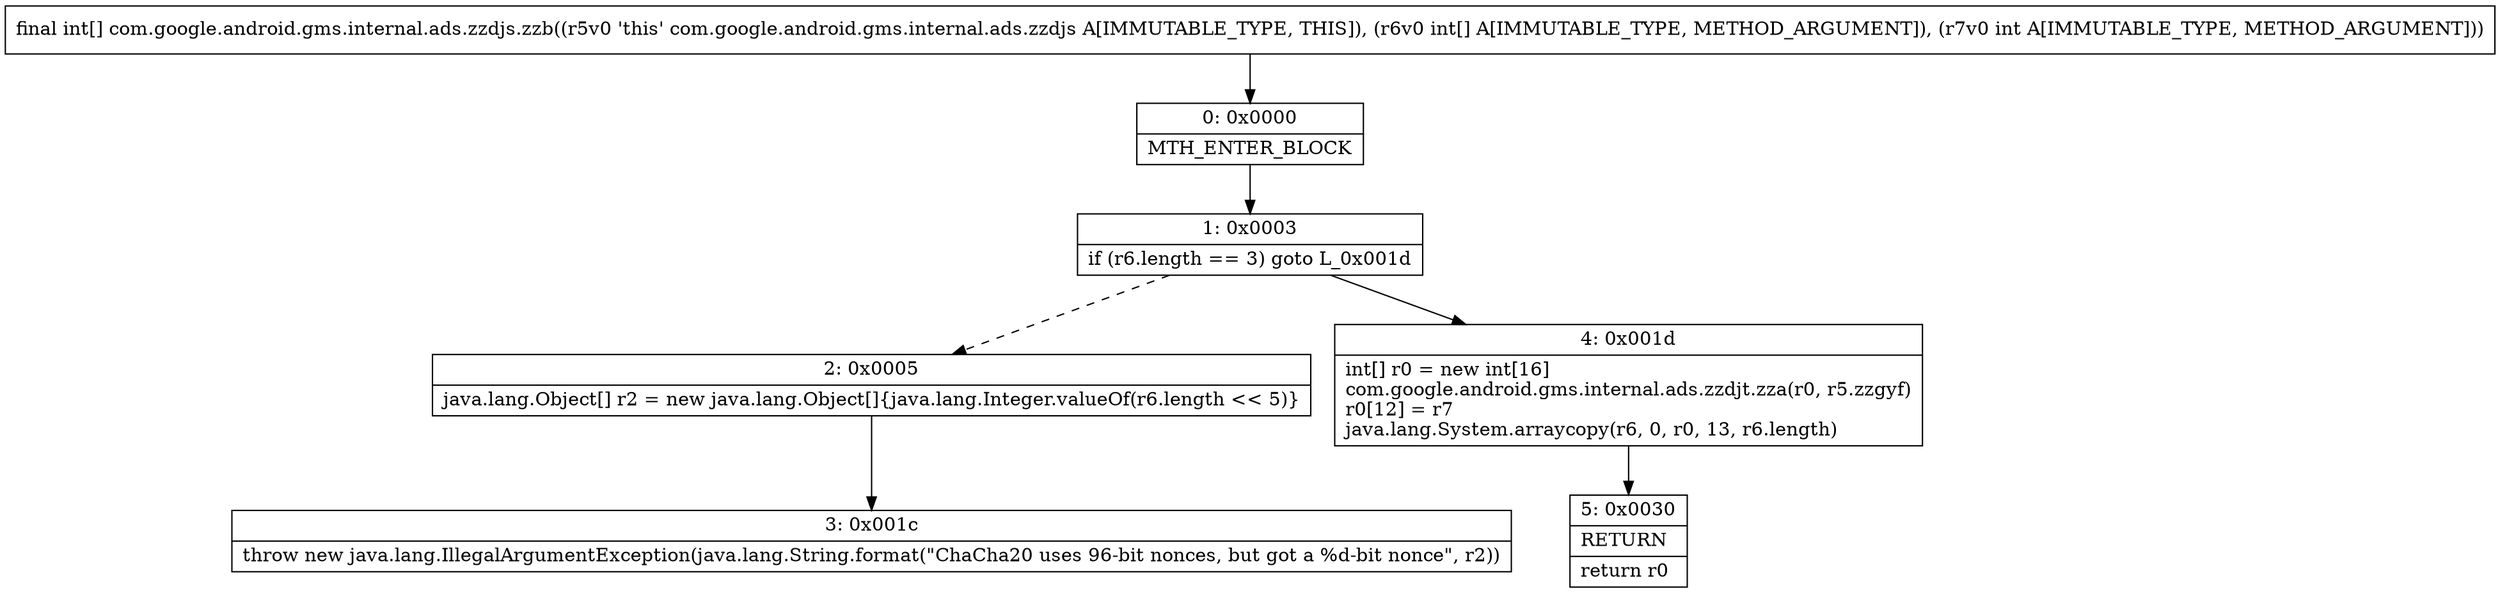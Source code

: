 digraph "CFG forcom.google.android.gms.internal.ads.zzdjs.zzb([II)[I" {
Node_0 [shape=record,label="{0\:\ 0x0000|MTH_ENTER_BLOCK\l}"];
Node_1 [shape=record,label="{1\:\ 0x0003|if (r6.length == 3) goto L_0x001d\l}"];
Node_2 [shape=record,label="{2\:\ 0x0005|java.lang.Object[] r2 = new java.lang.Object[]\{java.lang.Integer.valueOf(r6.length \<\< 5)\}\l}"];
Node_3 [shape=record,label="{3\:\ 0x001c|throw new java.lang.IllegalArgumentException(java.lang.String.format(\"ChaCha20 uses 96\-bit nonces, but got a %d\-bit nonce\", r2))\l}"];
Node_4 [shape=record,label="{4\:\ 0x001d|int[] r0 = new int[16]\lcom.google.android.gms.internal.ads.zzdjt.zza(r0, r5.zzgyf)\lr0[12] = r7\ljava.lang.System.arraycopy(r6, 0, r0, 13, r6.length)\l}"];
Node_5 [shape=record,label="{5\:\ 0x0030|RETURN\l|return r0\l}"];
MethodNode[shape=record,label="{final int[] com.google.android.gms.internal.ads.zzdjs.zzb((r5v0 'this' com.google.android.gms.internal.ads.zzdjs A[IMMUTABLE_TYPE, THIS]), (r6v0 int[] A[IMMUTABLE_TYPE, METHOD_ARGUMENT]), (r7v0 int A[IMMUTABLE_TYPE, METHOD_ARGUMENT])) }"];
MethodNode -> Node_0;
Node_0 -> Node_1;
Node_1 -> Node_2[style=dashed];
Node_1 -> Node_4;
Node_2 -> Node_3;
Node_4 -> Node_5;
}

